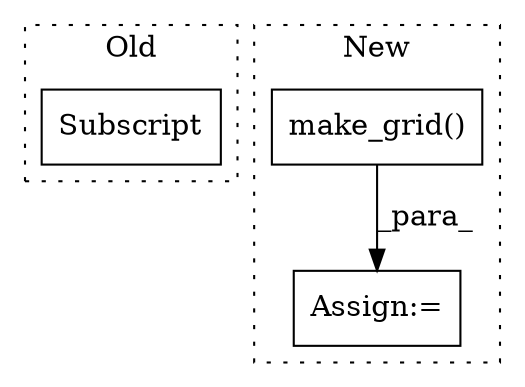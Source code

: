 digraph G {
subgraph cluster0 {
1 [label="Subscript" a="63" s="8146,0" l="28,0" shape="box"];
label = "Old";
style="dotted";
}
subgraph cluster1 {
2 [label="make_grid()" a="75" s="9460" l="315" shape="box"];
3 [label="Assign:=" a="68" s="9457" l="3" shape="box"];
label = "New";
style="dotted";
}
2 -> 3 [label="_para_"];
}